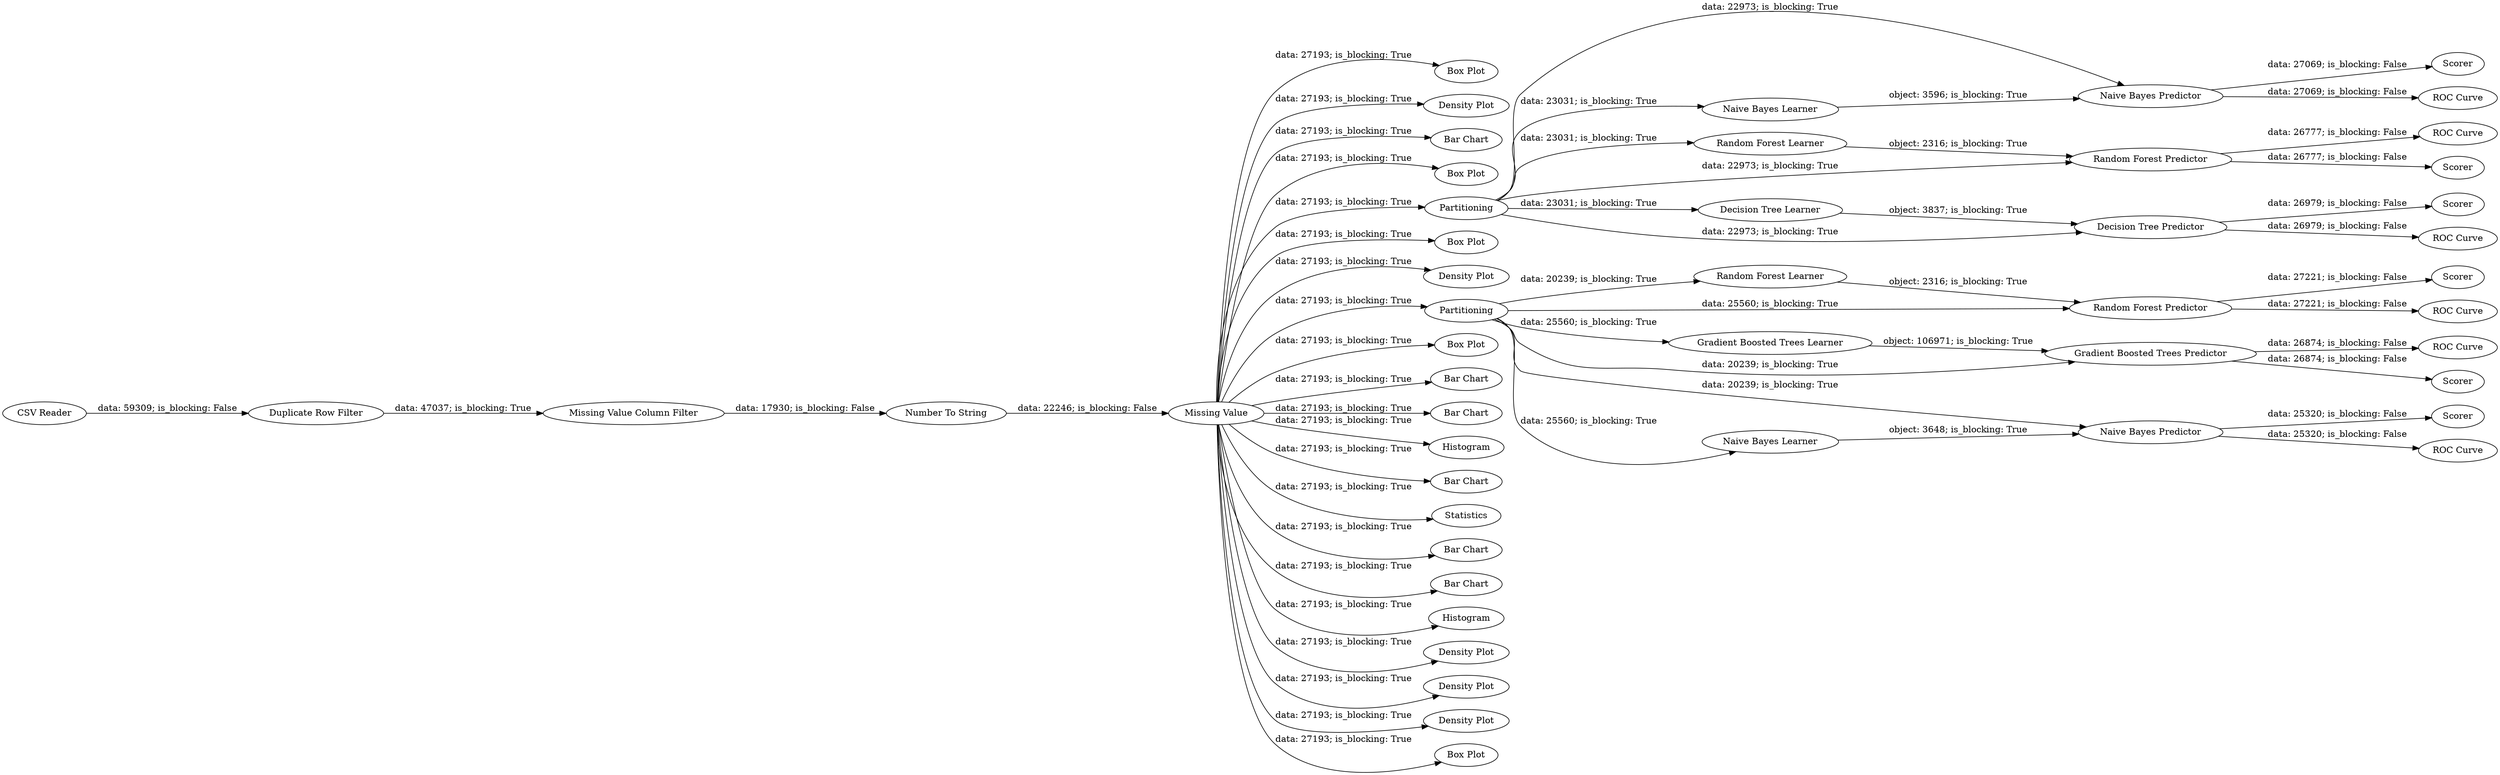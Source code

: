 digraph {
	"7662049929441949800_6" [label="Naive Bayes Predictor"]
	"7662049929441949800_42" [label="Random Forest Predictor"]
	"7662049929441949800_34" [label="Box Plot"]
	"7662049929441949800_26" [label="Density Plot"]
	"7662049929441949800_56" [label="ROC Curve"]
	"7662049929441949800_47" [label=Scorer]
	"7662049929441949800_18" [label="Bar Chart"]
	"7662049929441949800_33" [label="Box Plot"]
	"7662049929441949800_3" [label=Partitioning]
	"7662049929441949800_30" [label="Box Plot"]
	"7662049929441949800_44" [label="ROC Curve"]
	"7662049929441949800_27" [label="Density Plot"]
	"7662049929441949800_38" [label=Scorer]
	"7662049929441949800_48" [label="ROC Curve"]
	"7662049929441949800_45" [label="Random Forest Learner"]
	"7662049929441949800_4" [label=Partitioning]
	"7662049929441949800_46" [label="Random Forest Predictor"]
	"7662049929441949800_29" [label="Box Plot"]
	"7662049929441949800_10" [label="Number To String"]
	"7662049929441949800_17" [label="Bar Chart"]
	"7662049929441949800_16" [label="Bar Chart"]
	"7662049929441949800_5" [label="Naive Bayes Learner"]
	"7662049929441949800_50" [label="Decision Tree Predictor"]
	"7662049929441949800_54" [label="Gradient Boosted Trees Learner"]
	"7662049929441949800_13" [label=Histogram]
	"7662049929441949800_8" [label="Missing Value Column Filter"]
	"7662049929441949800_40" [label="Naive Bayes Learner"]
	"7662049929441949800_43" [label=Scorer]
	"7662049929441949800_37" [label="Naive Bayes Predictor"]
	"7662049929441949800_20" [label="Bar Chart"]
	"7662049929441949800_12" [label=Statistics]
	"7662049929441949800_39" [label="ROC Curve"]
	"7662049929441949800_11" [label="Missing Value"]
	"7662049929441949800_1" [label="CSV Reader"]
	"7662049929441949800_55" [label=Scorer]
	"7662049929441949800_41" [label="Random Forest Learner"]
	"7662049929441949800_19" [label="Bar Chart"]
	"7662049929441949800_35" [label=Scorer]
	"7662049929441949800_21" [label="Bar Chart"]
	"7662049929441949800_9" [label="Duplicate Row Filter"]
	"7662049929441949800_14" [label=Histogram]
	"7662049929441949800_22" [label="Density Plot"]
	"7662049929441949800_53" [label="Gradient Boosted Trees Predictor"]
	"7662049929441949800_49" [label="Decision Tree Learner"]
	"7662049929441949800_28" [label="Density Plot"]
	"7662049929441949800_51" [label=Scorer]
	"7662049929441949800_25" [label="Density Plot"]
	"7662049929441949800_36" [label="ROC Curve"]
	"7662049929441949800_32" [label="Box Plot"]
	"7662049929441949800_52" [label="ROC Curve"]
	"7662049929441949800_37" -> "7662049929441949800_39" [label="data: 25320; is_blocking: False"]
	"7662049929441949800_4" -> "7662049929441949800_54" [label="data: 25560; is_blocking: True"]
	"7662049929441949800_4" -> "7662049929441949800_37" [label="data: 20239; is_blocking: True"]
	"7662049929441949800_46" -> "7662049929441949800_48" [label="data: 27221; is_blocking: False"]
	"7662049929441949800_40" -> "7662049929441949800_37" [label="object: 3648; is_blocking: True"]
	"7662049929441949800_11" -> "7662049929441949800_3" [label="data: 27193; is_blocking: True"]
	"7662049929441949800_4" -> "7662049929441949800_53" [label="data: 20239; is_blocking: True"]
	"7662049929441949800_41" -> "7662049929441949800_42" [label="object: 2316; is_blocking: True"]
	"7662049929441949800_11" -> "7662049929441949800_18" [label="data: 27193; is_blocking: True"]
	"7662049929441949800_11" -> "7662049929441949800_34" [label="data: 27193; is_blocking: True"]
	"7662049929441949800_42" -> "7662049929441949800_43" [label="data: 26777; is_blocking: False"]
	"7662049929441949800_8" -> "7662049929441949800_10" [label="data: 17930; is_blocking: False"]
	"7662049929441949800_3" -> "7662049929441949800_41" [label="data: 23031; is_blocking: True"]
	"7662049929441949800_11" -> "7662049929441949800_12" [label="data: 27193; is_blocking: True"]
	"7662049929441949800_3" -> "7662049929441949800_42" [label="data: 22973; is_blocking: True"]
	"7662049929441949800_1" -> "7662049929441949800_9" [label="data: 59309; is_blocking: False"]
	"7662049929441949800_53" -> "7662049929441949800_55" [label="data: 26874; is_blocking: False"]
	"7662049929441949800_11" -> "7662049929441949800_28" [label="data: 27193; is_blocking: True"]
	"7662049929441949800_10" -> "7662049929441949800_11" [label="data: 22246; is_blocking: False"]
	"7662049929441949800_11" -> "7662049929441949800_33" [label="data: 27193; is_blocking: True"]
	"7662049929441949800_49" -> "7662049929441949800_50" [label="object: 3837; is_blocking: True"]
	"7662049929441949800_6" -> "7662049929441949800_35" [label="data: 27069; is_blocking: False"]
	"7662049929441949800_3" -> "7662049929441949800_5" [label="data: 23031; is_blocking: True"]
	"7662049929441949800_9" -> "7662049929441949800_8" [label="data: 47037; is_blocking: True"]
	"7662049929441949800_11" -> "7662049929441949800_13" [label="data: 27193; is_blocking: True"]
	"7662049929441949800_11" -> "7662049929441949800_22" [label="data: 27193; is_blocking: True"]
	"7662049929441949800_11" -> "7662049929441949800_21" [label="data: 27193; is_blocking: True"]
	"7662049929441949800_11" -> "7662049929441949800_20" [label="data: 27193; is_blocking: True"]
	"7662049929441949800_11" -> "7662049929441949800_29" [label="data: 27193; is_blocking: True"]
	"7662049929441949800_11" -> "7662049929441949800_16" [label="data: 27193; is_blocking: True"]
	"7662049929441949800_3" -> "7662049929441949800_6" [label="data: 22973; is_blocking: True"]
	"7662049929441949800_50" -> "7662049929441949800_52" [label="data: 26979; is_blocking: False"]
	"7662049929441949800_11" -> "7662049929441949800_25" [label="data: 27193; is_blocking: True"]
	"7662049929441949800_11" -> "7662049929441949800_27" [label="data: 27193; is_blocking: True"]
	"7662049929441949800_11" -> "7662049929441949800_14" [label="data: 27193; is_blocking: True"]
	"7662049929441949800_11" -> "7662049929441949800_4" [label="data: 27193; is_blocking: True"]
	"7662049929441949800_37" -> "7662049929441949800_38" [label="data: 25320; is_blocking: False"]
	"7662049929441949800_4" -> "7662049929441949800_40" [label="data: 25560; is_blocking: True"]
	"7662049929441949800_45" -> "7662049929441949800_46" [label="object: 2316; is_blocking: True"]
	"7662049929441949800_5" -> "7662049929441949800_6" [label="object: 3596; is_blocking: True"]
	"7662049929441949800_42" -> "7662049929441949800_44" [label="data: 26777; is_blocking: False"]
	"7662049929441949800_4" -> "7662049929441949800_45" [label="data: 20239; is_blocking: True"]
	"7662049929441949800_46" -> "7662049929441949800_47" [label="data: 27221; is_blocking: False"]
	"7662049929441949800_11" -> "7662049929441949800_17" [label="data: 27193; is_blocking: True"]
	"7662049929441949800_53" -> "7662049929441949800_56" [label="data: 26874; is_blocking: False"]
	"7662049929441949800_54" -> "7662049929441949800_53" [label="object: 106971; is_blocking: True"]
	"7662049929441949800_6" -> "7662049929441949800_36" [label="data: 27069; is_blocking: False"]
	"7662049929441949800_11" -> "7662049929441949800_19" [label="data: 27193; is_blocking: True"]
	"7662049929441949800_4" -> "7662049929441949800_46" [label="data: 25560; is_blocking: True"]
	"7662049929441949800_11" -> "7662049929441949800_26" [label="data: 27193; is_blocking: True"]
	"7662049929441949800_3" -> "7662049929441949800_50" [label="data: 22973; is_blocking: True"]
	"7662049929441949800_11" -> "7662049929441949800_30" [label="data: 27193; is_blocking: True"]
	"7662049929441949800_11" -> "7662049929441949800_32" [label="data: 27193; is_blocking: True"]
	"7662049929441949800_3" -> "7662049929441949800_49" [label="data: 23031; is_blocking: True"]
	"7662049929441949800_50" -> "7662049929441949800_51" [label="data: 26979; is_blocking: False"]
	rankdir=LR
}
